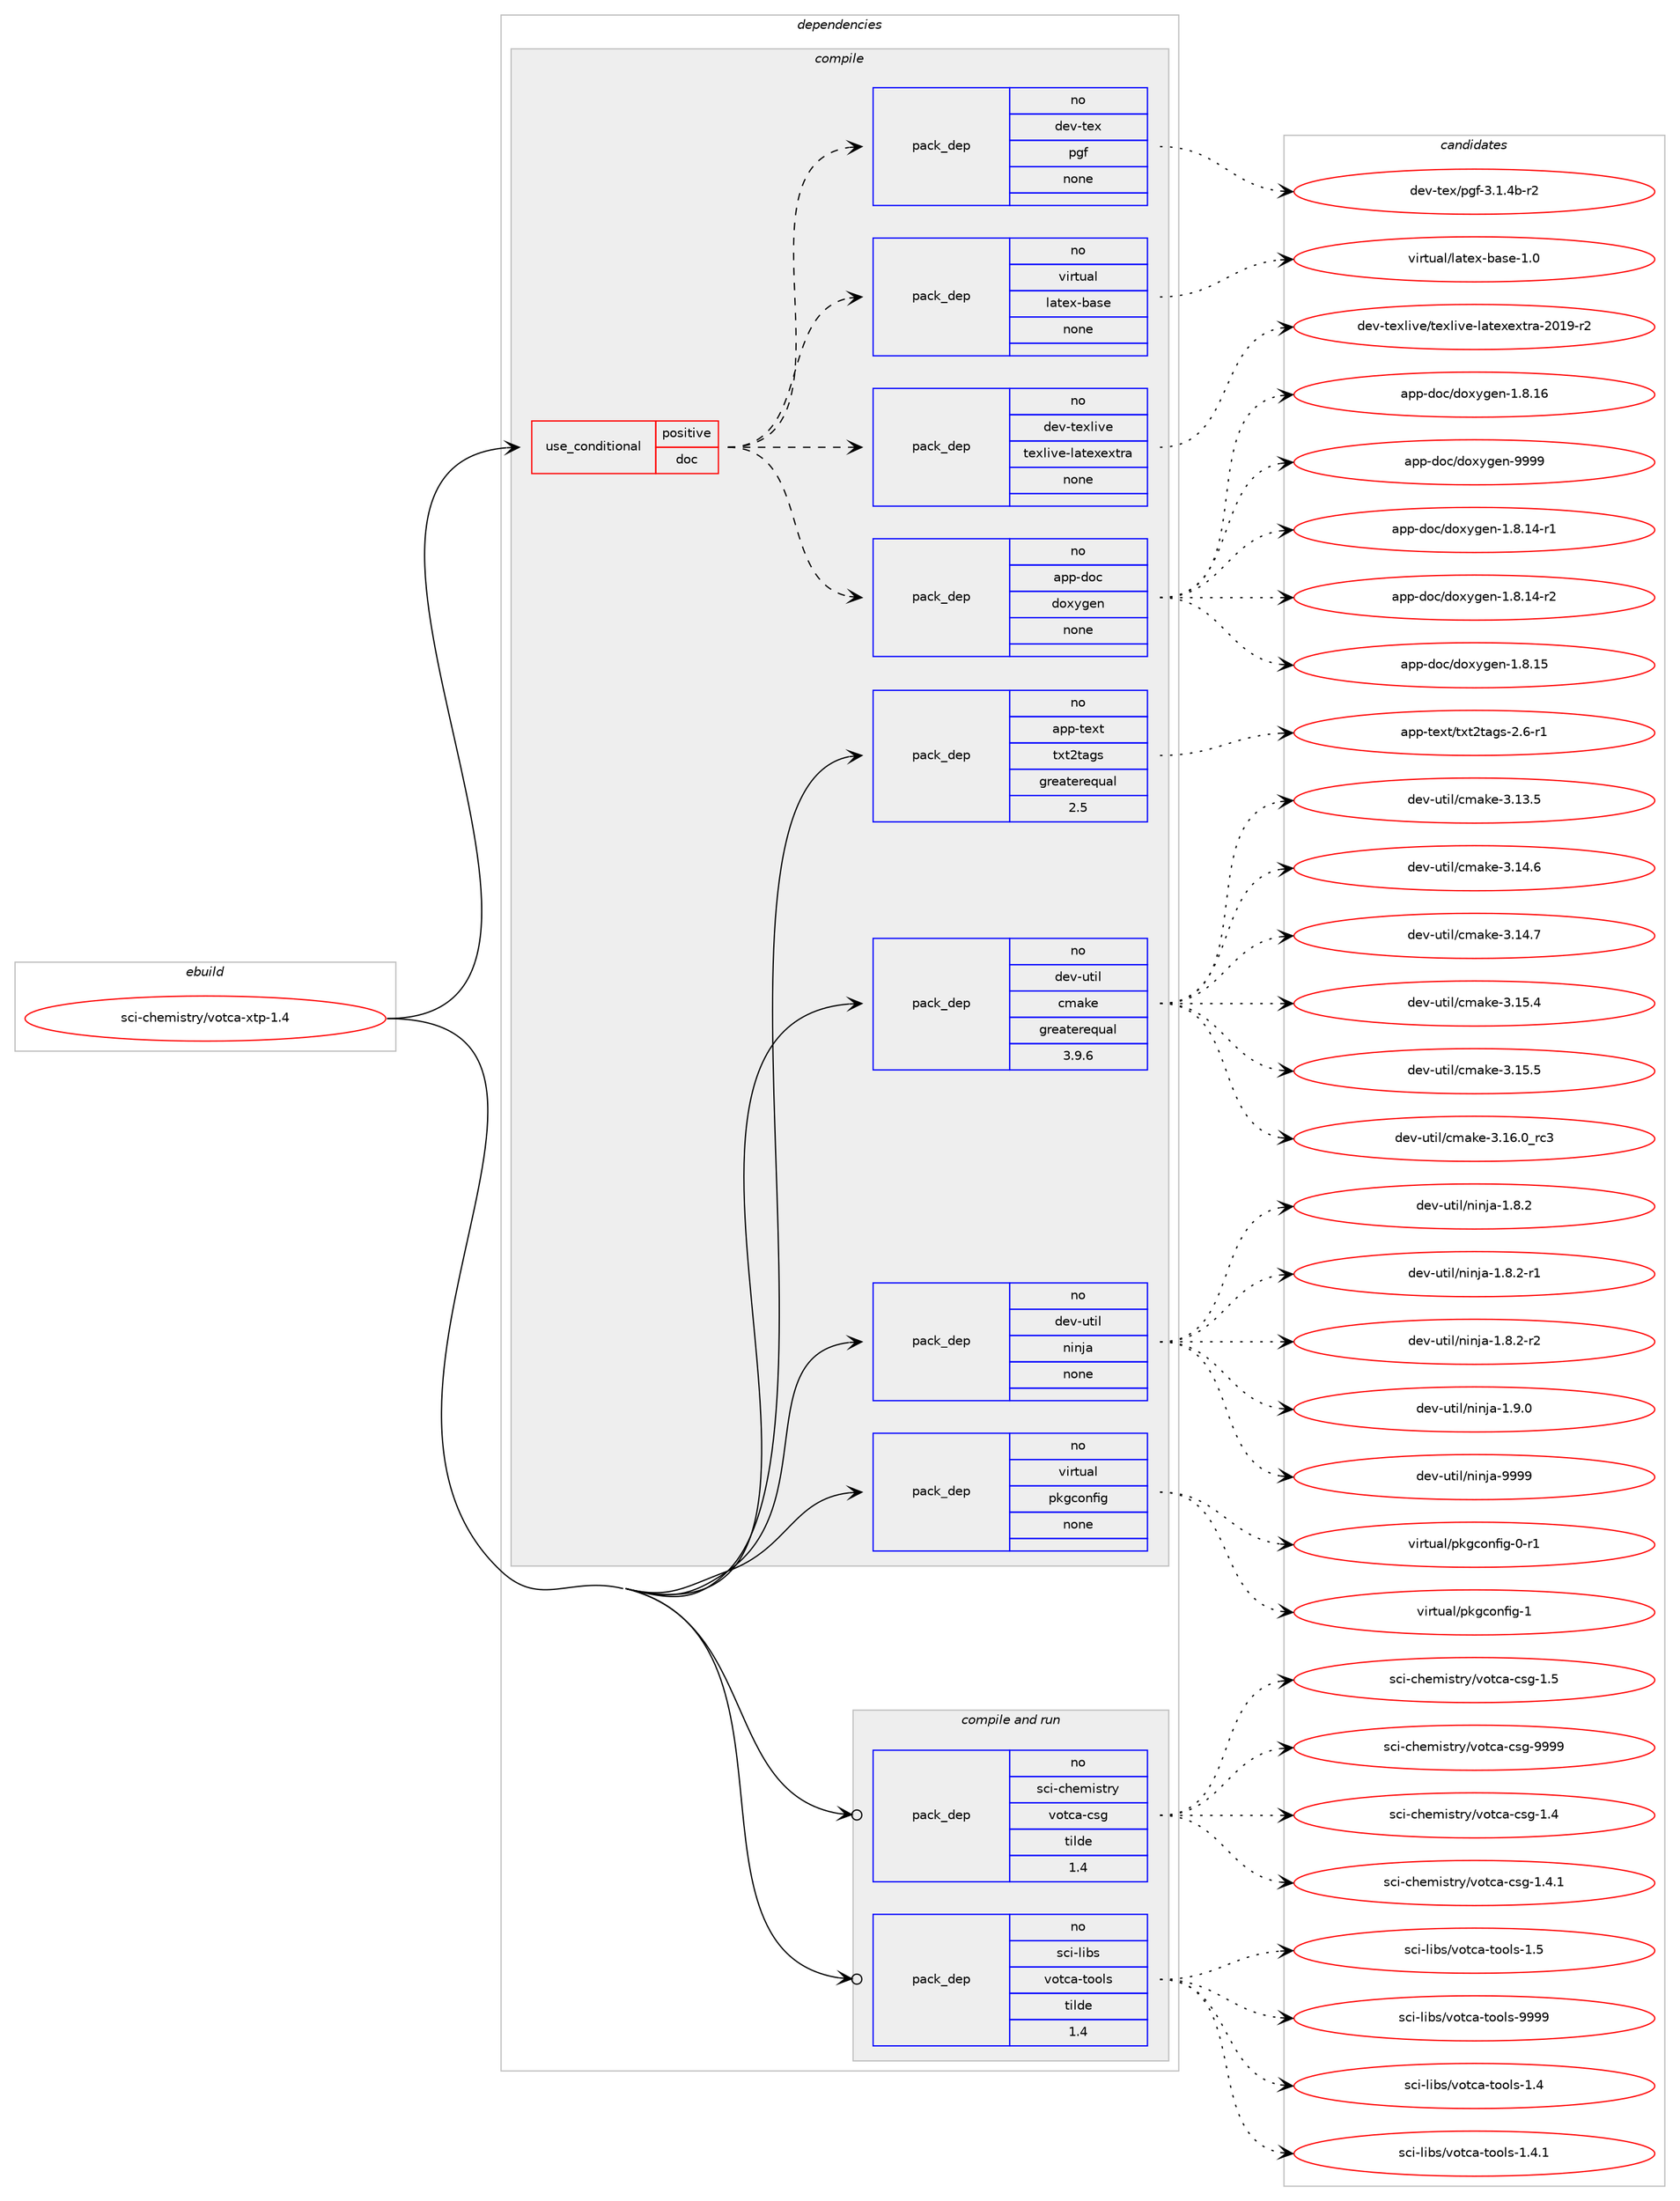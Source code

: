 digraph prolog {

# *************
# Graph options
# *************

newrank=true;
concentrate=true;
compound=true;
graph [rankdir=LR,fontname=Helvetica,fontsize=10,ranksep=1.5];#, ranksep=2.5, nodesep=0.2];
edge  [arrowhead=vee];
node  [fontname=Helvetica,fontsize=10];

# **********
# The ebuild
# **********

subgraph cluster_leftcol {
color=gray;
rank=same;
label=<<i>ebuild</i>>;
id [label="sci-chemistry/votca-xtp-1.4", color=red, width=4, href="../sci-chemistry/votca-xtp-1.4.svg"];
}

# ****************
# The dependencies
# ****************

subgraph cluster_midcol {
color=gray;
label=<<i>dependencies</i>>;
subgraph cluster_compile {
fillcolor="#eeeeee";
style=filled;
label=<<i>compile</i>>;
subgraph cond207109 {
dependency852446 [label=<<TABLE BORDER="0" CELLBORDER="1" CELLSPACING="0" CELLPADDING="4"><TR><TD ROWSPAN="3" CELLPADDING="10">use_conditional</TD></TR><TR><TD>positive</TD></TR><TR><TD>doc</TD></TR></TABLE>>, shape=none, color=red];
subgraph pack630290 {
dependency852447 [label=<<TABLE BORDER="0" CELLBORDER="1" CELLSPACING="0" CELLPADDING="4" WIDTH="220"><TR><TD ROWSPAN="6" CELLPADDING="30">pack_dep</TD></TR><TR><TD WIDTH="110">no</TD></TR><TR><TD>app-doc</TD></TR><TR><TD>doxygen</TD></TR><TR><TD>none</TD></TR><TR><TD></TD></TR></TABLE>>, shape=none, color=blue];
}
dependency852446:e -> dependency852447:w [weight=20,style="dashed",arrowhead="vee"];
subgraph pack630291 {
dependency852448 [label=<<TABLE BORDER="0" CELLBORDER="1" CELLSPACING="0" CELLPADDING="4" WIDTH="220"><TR><TD ROWSPAN="6" CELLPADDING="30">pack_dep</TD></TR><TR><TD WIDTH="110">no</TD></TR><TR><TD>dev-texlive</TD></TR><TR><TD>texlive-latexextra</TD></TR><TR><TD>none</TD></TR><TR><TD></TD></TR></TABLE>>, shape=none, color=blue];
}
dependency852446:e -> dependency852448:w [weight=20,style="dashed",arrowhead="vee"];
subgraph pack630292 {
dependency852449 [label=<<TABLE BORDER="0" CELLBORDER="1" CELLSPACING="0" CELLPADDING="4" WIDTH="220"><TR><TD ROWSPAN="6" CELLPADDING="30">pack_dep</TD></TR><TR><TD WIDTH="110">no</TD></TR><TR><TD>virtual</TD></TR><TR><TD>latex-base</TD></TR><TR><TD>none</TD></TR><TR><TD></TD></TR></TABLE>>, shape=none, color=blue];
}
dependency852446:e -> dependency852449:w [weight=20,style="dashed",arrowhead="vee"];
subgraph pack630293 {
dependency852450 [label=<<TABLE BORDER="0" CELLBORDER="1" CELLSPACING="0" CELLPADDING="4" WIDTH="220"><TR><TD ROWSPAN="6" CELLPADDING="30">pack_dep</TD></TR><TR><TD WIDTH="110">no</TD></TR><TR><TD>dev-tex</TD></TR><TR><TD>pgf</TD></TR><TR><TD>none</TD></TR><TR><TD></TD></TR></TABLE>>, shape=none, color=blue];
}
dependency852446:e -> dependency852450:w [weight=20,style="dashed",arrowhead="vee"];
}
id:e -> dependency852446:w [weight=20,style="solid",arrowhead="vee"];
subgraph pack630294 {
dependency852451 [label=<<TABLE BORDER="0" CELLBORDER="1" CELLSPACING="0" CELLPADDING="4" WIDTH="220"><TR><TD ROWSPAN="6" CELLPADDING="30">pack_dep</TD></TR><TR><TD WIDTH="110">no</TD></TR><TR><TD>app-text</TD></TR><TR><TD>txt2tags</TD></TR><TR><TD>greaterequal</TD></TR><TR><TD>2.5</TD></TR></TABLE>>, shape=none, color=blue];
}
id:e -> dependency852451:w [weight=20,style="solid",arrowhead="vee"];
subgraph pack630295 {
dependency852452 [label=<<TABLE BORDER="0" CELLBORDER="1" CELLSPACING="0" CELLPADDING="4" WIDTH="220"><TR><TD ROWSPAN="6" CELLPADDING="30">pack_dep</TD></TR><TR><TD WIDTH="110">no</TD></TR><TR><TD>dev-util</TD></TR><TR><TD>cmake</TD></TR><TR><TD>greaterequal</TD></TR><TR><TD>3.9.6</TD></TR></TABLE>>, shape=none, color=blue];
}
id:e -> dependency852452:w [weight=20,style="solid",arrowhead="vee"];
subgraph pack630296 {
dependency852453 [label=<<TABLE BORDER="0" CELLBORDER="1" CELLSPACING="0" CELLPADDING="4" WIDTH="220"><TR><TD ROWSPAN="6" CELLPADDING="30">pack_dep</TD></TR><TR><TD WIDTH="110">no</TD></TR><TR><TD>dev-util</TD></TR><TR><TD>ninja</TD></TR><TR><TD>none</TD></TR><TR><TD></TD></TR></TABLE>>, shape=none, color=blue];
}
id:e -> dependency852453:w [weight=20,style="solid",arrowhead="vee"];
subgraph pack630297 {
dependency852454 [label=<<TABLE BORDER="0" CELLBORDER="1" CELLSPACING="0" CELLPADDING="4" WIDTH="220"><TR><TD ROWSPAN="6" CELLPADDING="30">pack_dep</TD></TR><TR><TD WIDTH="110">no</TD></TR><TR><TD>virtual</TD></TR><TR><TD>pkgconfig</TD></TR><TR><TD>none</TD></TR><TR><TD></TD></TR></TABLE>>, shape=none, color=blue];
}
id:e -> dependency852454:w [weight=20,style="solid",arrowhead="vee"];
}
subgraph cluster_compileandrun {
fillcolor="#eeeeee";
style=filled;
label=<<i>compile and run</i>>;
subgraph pack630298 {
dependency852455 [label=<<TABLE BORDER="0" CELLBORDER="1" CELLSPACING="0" CELLPADDING="4" WIDTH="220"><TR><TD ROWSPAN="6" CELLPADDING="30">pack_dep</TD></TR><TR><TD WIDTH="110">no</TD></TR><TR><TD>sci-chemistry</TD></TR><TR><TD>votca-csg</TD></TR><TR><TD>tilde</TD></TR><TR><TD>1.4</TD></TR></TABLE>>, shape=none, color=blue];
}
id:e -> dependency852455:w [weight=20,style="solid",arrowhead="odotvee"];
subgraph pack630299 {
dependency852456 [label=<<TABLE BORDER="0" CELLBORDER="1" CELLSPACING="0" CELLPADDING="4" WIDTH="220"><TR><TD ROWSPAN="6" CELLPADDING="30">pack_dep</TD></TR><TR><TD WIDTH="110">no</TD></TR><TR><TD>sci-libs</TD></TR><TR><TD>votca-tools</TD></TR><TR><TD>tilde</TD></TR><TR><TD>1.4</TD></TR></TABLE>>, shape=none, color=blue];
}
id:e -> dependency852456:w [weight=20,style="solid",arrowhead="odotvee"];
}
subgraph cluster_run {
fillcolor="#eeeeee";
style=filled;
label=<<i>run</i>>;
}
}

# **************
# The candidates
# **************

subgraph cluster_choices {
rank=same;
color=gray;
label=<<i>candidates</i>>;

subgraph choice630290 {
color=black;
nodesep=1;
choice97112112451001119947100111120121103101110454946564649524511449 [label="app-doc/doxygen-1.8.14-r1", color=red, width=4,href="../app-doc/doxygen-1.8.14-r1.svg"];
choice97112112451001119947100111120121103101110454946564649524511450 [label="app-doc/doxygen-1.8.14-r2", color=red, width=4,href="../app-doc/doxygen-1.8.14-r2.svg"];
choice9711211245100111994710011112012110310111045494656464953 [label="app-doc/doxygen-1.8.15", color=red, width=4,href="../app-doc/doxygen-1.8.15.svg"];
choice9711211245100111994710011112012110310111045494656464954 [label="app-doc/doxygen-1.8.16", color=red, width=4,href="../app-doc/doxygen-1.8.16.svg"];
choice971121124510011199471001111201211031011104557575757 [label="app-doc/doxygen-9999", color=red, width=4,href="../app-doc/doxygen-9999.svg"];
dependency852447:e -> choice97112112451001119947100111120121103101110454946564649524511449:w [style=dotted,weight="100"];
dependency852447:e -> choice97112112451001119947100111120121103101110454946564649524511450:w [style=dotted,weight="100"];
dependency852447:e -> choice9711211245100111994710011112012110310111045494656464953:w [style=dotted,weight="100"];
dependency852447:e -> choice9711211245100111994710011112012110310111045494656464954:w [style=dotted,weight="100"];
dependency852447:e -> choice971121124510011199471001111201211031011104557575757:w [style=dotted,weight="100"];
}
subgraph choice630291 {
color=black;
nodesep=1;
choice100101118451161011201081051181014711610112010810511810145108971161011201011201161149745504849574511450 [label="dev-texlive/texlive-latexextra-2019-r2", color=red, width=4,href="../dev-texlive/texlive-latexextra-2019-r2.svg"];
dependency852448:e -> choice100101118451161011201081051181014711610112010810511810145108971161011201011201161149745504849574511450:w [style=dotted,weight="100"];
}
subgraph choice630292 {
color=black;
nodesep=1;
choice11810511411611797108471089711610112045989711510145494648 [label="virtual/latex-base-1.0", color=red, width=4,href="../virtual/latex-base-1.0.svg"];
dependency852449:e -> choice11810511411611797108471089711610112045989711510145494648:w [style=dotted,weight="100"];
}
subgraph choice630293 {
color=black;
nodesep=1;
choice1001011184511610112047112103102455146494652984511450 [label="dev-tex/pgf-3.1.4b-r2", color=red, width=4,href="../dev-tex/pgf-3.1.4b-r2.svg"];
dependency852450:e -> choice1001011184511610112047112103102455146494652984511450:w [style=dotted,weight="100"];
}
subgraph choice630294 {
color=black;
nodesep=1;
choice9711211245116101120116471161201165011697103115455046544511449 [label="app-text/txt2tags-2.6-r1", color=red, width=4,href="../app-text/txt2tags-2.6-r1.svg"];
dependency852451:e -> choice9711211245116101120116471161201165011697103115455046544511449:w [style=dotted,weight="100"];
}
subgraph choice630295 {
color=black;
nodesep=1;
choice1001011184511711610510847991099710710145514649514653 [label="dev-util/cmake-3.13.5", color=red, width=4,href="../dev-util/cmake-3.13.5.svg"];
choice1001011184511711610510847991099710710145514649524654 [label="dev-util/cmake-3.14.6", color=red, width=4,href="../dev-util/cmake-3.14.6.svg"];
choice1001011184511711610510847991099710710145514649524655 [label="dev-util/cmake-3.14.7", color=red, width=4,href="../dev-util/cmake-3.14.7.svg"];
choice1001011184511711610510847991099710710145514649534652 [label="dev-util/cmake-3.15.4", color=red, width=4,href="../dev-util/cmake-3.15.4.svg"];
choice1001011184511711610510847991099710710145514649534653 [label="dev-util/cmake-3.15.5", color=red, width=4,href="../dev-util/cmake-3.15.5.svg"];
choice1001011184511711610510847991099710710145514649544648951149951 [label="dev-util/cmake-3.16.0_rc3", color=red, width=4,href="../dev-util/cmake-3.16.0_rc3.svg"];
dependency852452:e -> choice1001011184511711610510847991099710710145514649514653:w [style=dotted,weight="100"];
dependency852452:e -> choice1001011184511711610510847991099710710145514649524654:w [style=dotted,weight="100"];
dependency852452:e -> choice1001011184511711610510847991099710710145514649524655:w [style=dotted,weight="100"];
dependency852452:e -> choice1001011184511711610510847991099710710145514649534652:w [style=dotted,weight="100"];
dependency852452:e -> choice1001011184511711610510847991099710710145514649534653:w [style=dotted,weight="100"];
dependency852452:e -> choice1001011184511711610510847991099710710145514649544648951149951:w [style=dotted,weight="100"];
}
subgraph choice630296 {
color=black;
nodesep=1;
choice100101118451171161051084711010511010697454946564650 [label="dev-util/ninja-1.8.2", color=red, width=4,href="../dev-util/ninja-1.8.2.svg"];
choice1001011184511711610510847110105110106974549465646504511449 [label="dev-util/ninja-1.8.2-r1", color=red, width=4,href="../dev-util/ninja-1.8.2-r1.svg"];
choice1001011184511711610510847110105110106974549465646504511450 [label="dev-util/ninja-1.8.2-r2", color=red, width=4,href="../dev-util/ninja-1.8.2-r2.svg"];
choice100101118451171161051084711010511010697454946574648 [label="dev-util/ninja-1.9.0", color=red, width=4,href="../dev-util/ninja-1.9.0.svg"];
choice1001011184511711610510847110105110106974557575757 [label="dev-util/ninja-9999", color=red, width=4,href="../dev-util/ninja-9999.svg"];
dependency852453:e -> choice100101118451171161051084711010511010697454946564650:w [style=dotted,weight="100"];
dependency852453:e -> choice1001011184511711610510847110105110106974549465646504511449:w [style=dotted,weight="100"];
dependency852453:e -> choice1001011184511711610510847110105110106974549465646504511450:w [style=dotted,weight="100"];
dependency852453:e -> choice100101118451171161051084711010511010697454946574648:w [style=dotted,weight="100"];
dependency852453:e -> choice1001011184511711610510847110105110106974557575757:w [style=dotted,weight="100"];
}
subgraph choice630297 {
color=black;
nodesep=1;
choice11810511411611797108471121071039911111010210510345484511449 [label="virtual/pkgconfig-0-r1", color=red, width=4,href="../virtual/pkgconfig-0-r1.svg"];
choice1181051141161179710847112107103991111101021051034549 [label="virtual/pkgconfig-1", color=red, width=4,href="../virtual/pkgconfig-1.svg"];
dependency852454:e -> choice11810511411611797108471121071039911111010210510345484511449:w [style=dotted,weight="100"];
dependency852454:e -> choice1181051141161179710847112107103991111101021051034549:w [style=dotted,weight="100"];
}
subgraph choice630298 {
color=black;
nodesep=1;
choice115991054599104101109105115116114121471181111169997459911510345494652 [label="sci-chemistry/votca-csg-1.4", color=red, width=4,href="../sci-chemistry/votca-csg-1.4.svg"];
choice1159910545991041011091051151161141214711811111699974599115103454946524649 [label="sci-chemistry/votca-csg-1.4.1", color=red, width=4,href="../sci-chemistry/votca-csg-1.4.1.svg"];
choice115991054599104101109105115116114121471181111169997459911510345494653 [label="sci-chemistry/votca-csg-1.5", color=red, width=4,href="../sci-chemistry/votca-csg-1.5.svg"];
choice11599105459910410110910511511611412147118111116999745991151034557575757 [label="sci-chemistry/votca-csg-9999", color=red, width=4,href="../sci-chemistry/votca-csg-9999.svg"];
dependency852455:e -> choice115991054599104101109105115116114121471181111169997459911510345494652:w [style=dotted,weight="100"];
dependency852455:e -> choice1159910545991041011091051151161141214711811111699974599115103454946524649:w [style=dotted,weight="100"];
dependency852455:e -> choice115991054599104101109105115116114121471181111169997459911510345494653:w [style=dotted,weight="100"];
dependency852455:e -> choice11599105459910410110910511511611412147118111116999745991151034557575757:w [style=dotted,weight="100"];
}
subgraph choice630299 {
color=black;
nodesep=1;
choice1159910545108105981154711811111699974511611111110811545494652 [label="sci-libs/votca-tools-1.4", color=red, width=4,href="../sci-libs/votca-tools-1.4.svg"];
choice11599105451081059811547118111116999745116111111108115454946524649 [label="sci-libs/votca-tools-1.4.1", color=red, width=4,href="../sci-libs/votca-tools-1.4.1.svg"];
choice1159910545108105981154711811111699974511611111110811545494653 [label="sci-libs/votca-tools-1.5", color=red, width=4,href="../sci-libs/votca-tools-1.5.svg"];
choice115991054510810598115471181111169997451161111111081154557575757 [label="sci-libs/votca-tools-9999", color=red, width=4,href="../sci-libs/votca-tools-9999.svg"];
dependency852456:e -> choice1159910545108105981154711811111699974511611111110811545494652:w [style=dotted,weight="100"];
dependency852456:e -> choice11599105451081059811547118111116999745116111111108115454946524649:w [style=dotted,weight="100"];
dependency852456:e -> choice1159910545108105981154711811111699974511611111110811545494653:w [style=dotted,weight="100"];
dependency852456:e -> choice115991054510810598115471181111169997451161111111081154557575757:w [style=dotted,weight="100"];
}
}

}
